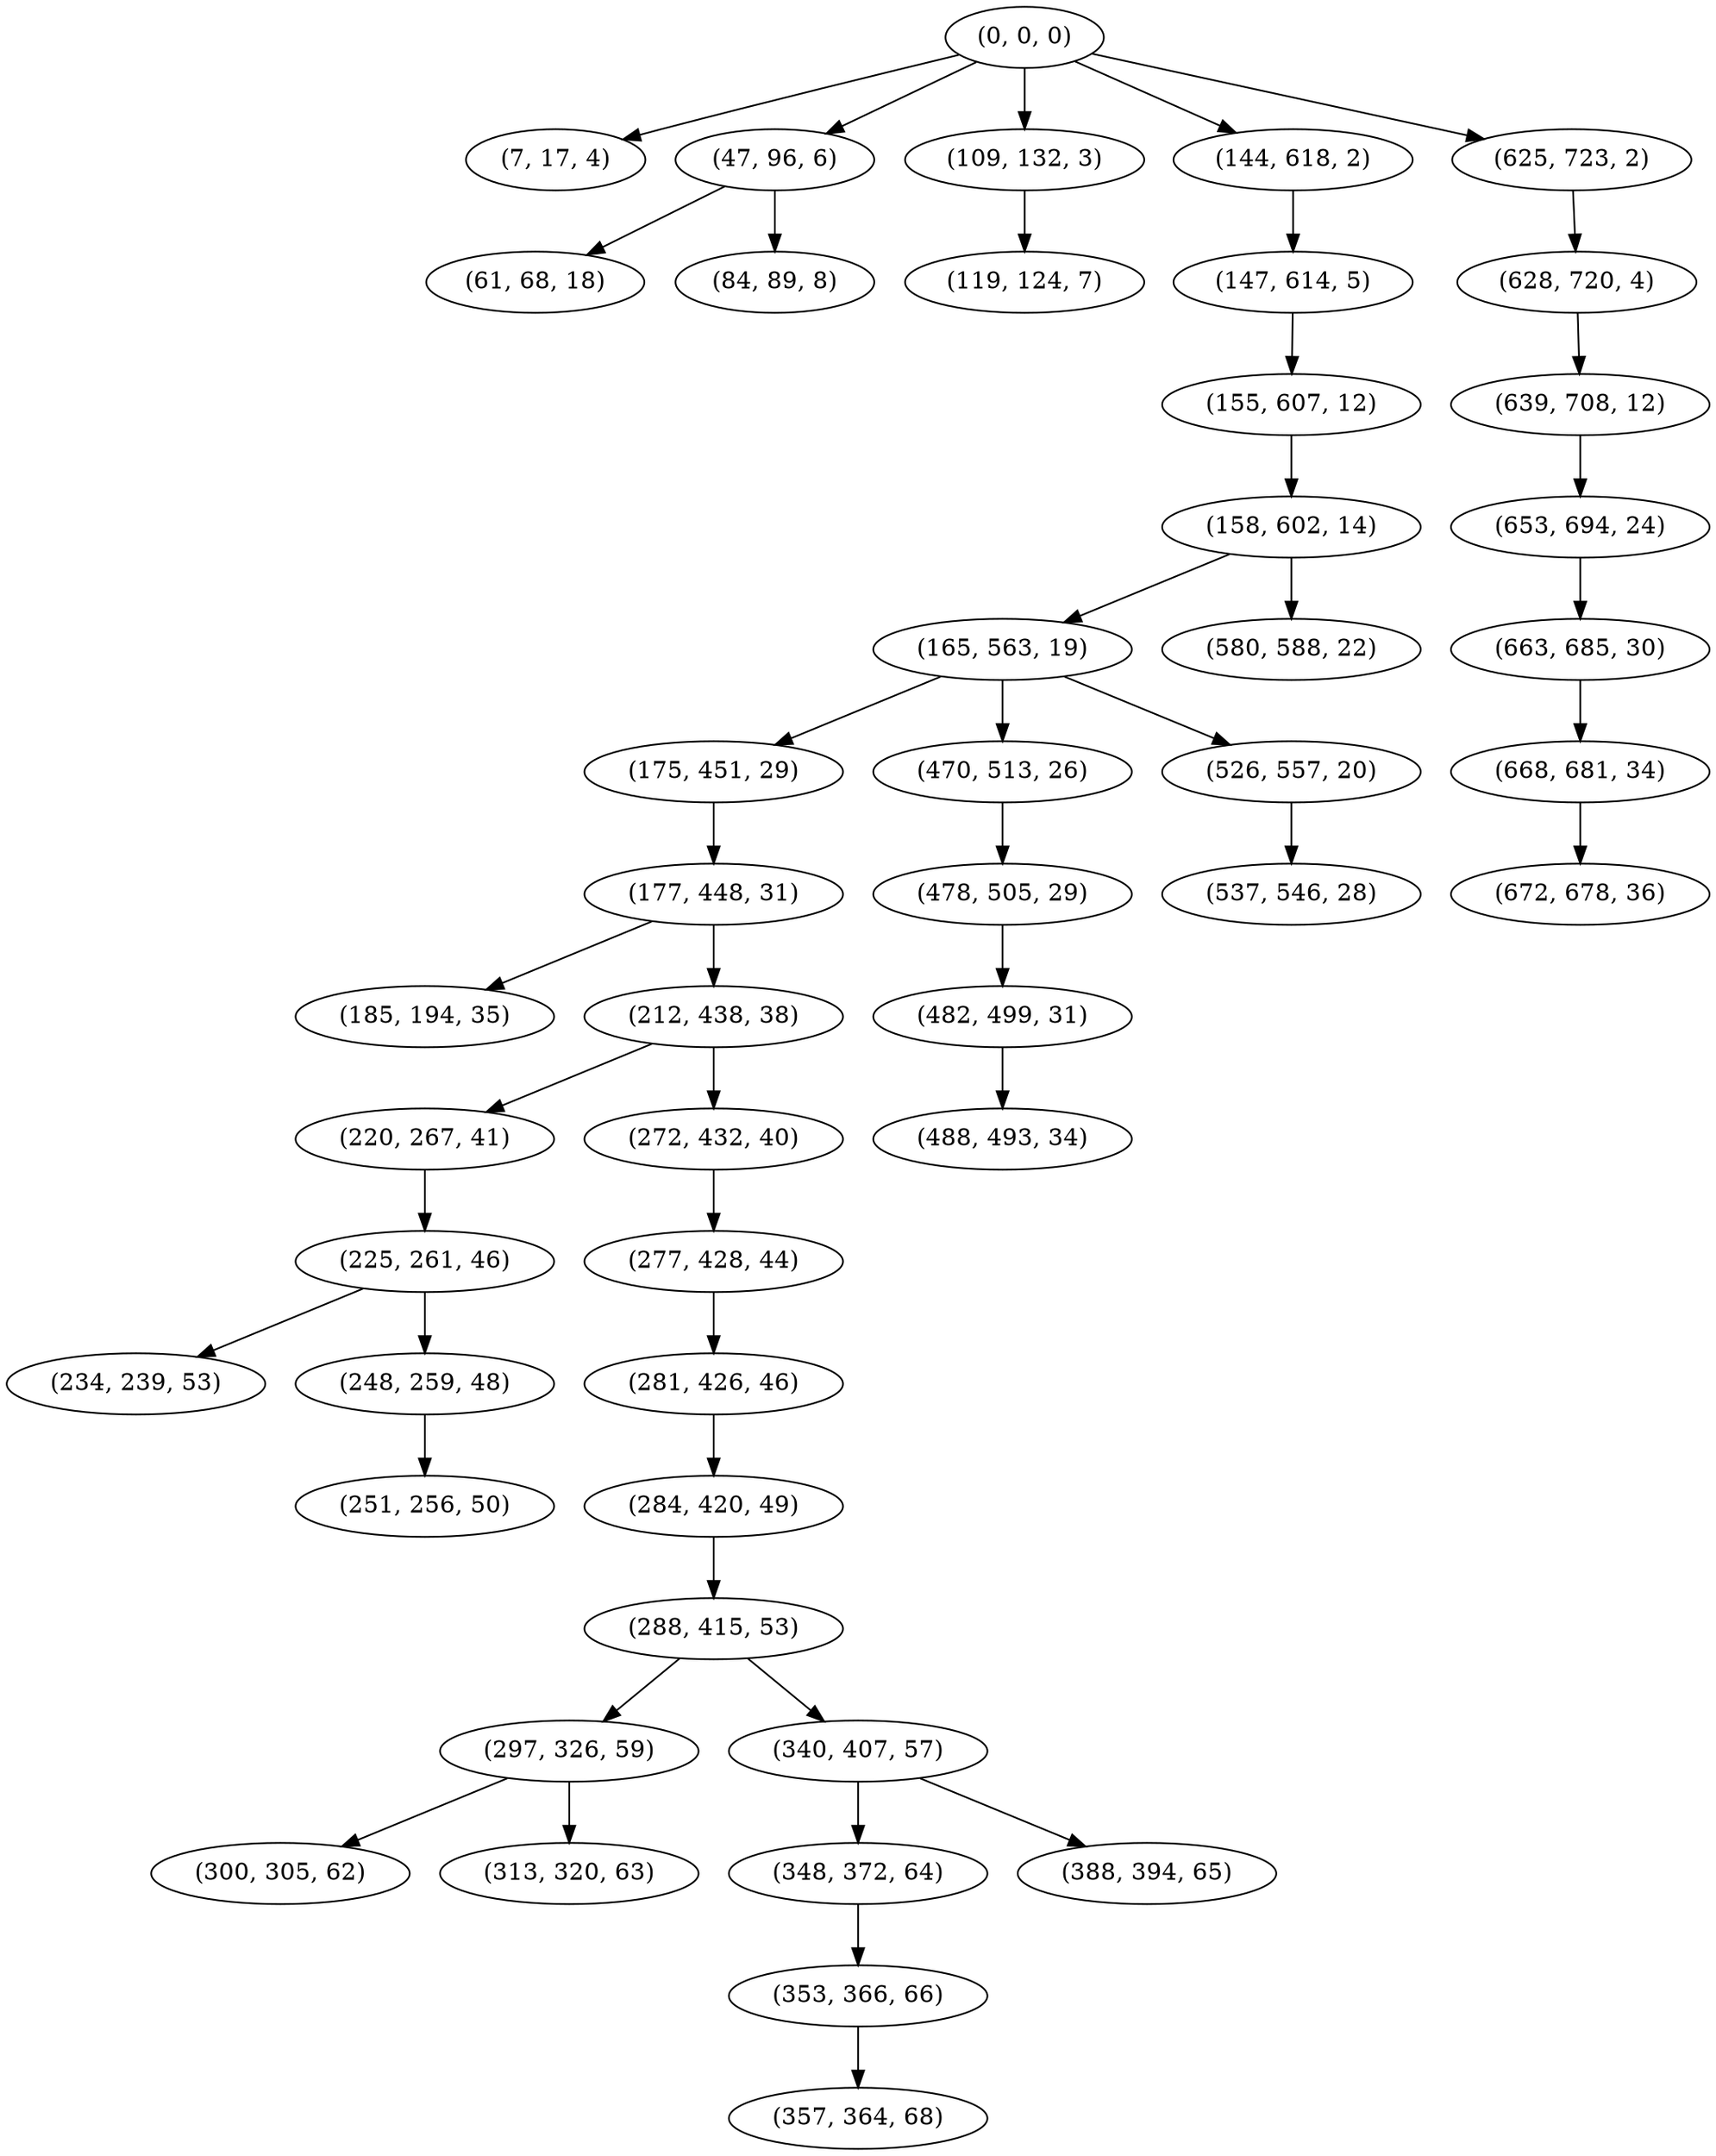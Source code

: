 digraph tree {
    "(0, 0, 0)";
    "(7, 17, 4)";
    "(47, 96, 6)";
    "(61, 68, 18)";
    "(84, 89, 8)";
    "(109, 132, 3)";
    "(119, 124, 7)";
    "(144, 618, 2)";
    "(147, 614, 5)";
    "(155, 607, 12)";
    "(158, 602, 14)";
    "(165, 563, 19)";
    "(175, 451, 29)";
    "(177, 448, 31)";
    "(185, 194, 35)";
    "(212, 438, 38)";
    "(220, 267, 41)";
    "(225, 261, 46)";
    "(234, 239, 53)";
    "(248, 259, 48)";
    "(251, 256, 50)";
    "(272, 432, 40)";
    "(277, 428, 44)";
    "(281, 426, 46)";
    "(284, 420, 49)";
    "(288, 415, 53)";
    "(297, 326, 59)";
    "(300, 305, 62)";
    "(313, 320, 63)";
    "(340, 407, 57)";
    "(348, 372, 64)";
    "(353, 366, 66)";
    "(357, 364, 68)";
    "(388, 394, 65)";
    "(470, 513, 26)";
    "(478, 505, 29)";
    "(482, 499, 31)";
    "(488, 493, 34)";
    "(526, 557, 20)";
    "(537, 546, 28)";
    "(580, 588, 22)";
    "(625, 723, 2)";
    "(628, 720, 4)";
    "(639, 708, 12)";
    "(653, 694, 24)";
    "(663, 685, 30)";
    "(668, 681, 34)";
    "(672, 678, 36)";
    "(0, 0, 0)" -> "(7, 17, 4)";
    "(0, 0, 0)" -> "(47, 96, 6)";
    "(0, 0, 0)" -> "(109, 132, 3)";
    "(0, 0, 0)" -> "(144, 618, 2)";
    "(0, 0, 0)" -> "(625, 723, 2)";
    "(47, 96, 6)" -> "(61, 68, 18)";
    "(47, 96, 6)" -> "(84, 89, 8)";
    "(109, 132, 3)" -> "(119, 124, 7)";
    "(144, 618, 2)" -> "(147, 614, 5)";
    "(147, 614, 5)" -> "(155, 607, 12)";
    "(155, 607, 12)" -> "(158, 602, 14)";
    "(158, 602, 14)" -> "(165, 563, 19)";
    "(158, 602, 14)" -> "(580, 588, 22)";
    "(165, 563, 19)" -> "(175, 451, 29)";
    "(165, 563, 19)" -> "(470, 513, 26)";
    "(165, 563, 19)" -> "(526, 557, 20)";
    "(175, 451, 29)" -> "(177, 448, 31)";
    "(177, 448, 31)" -> "(185, 194, 35)";
    "(177, 448, 31)" -> "(212, 438, 38)";
    "(212, 438, 38)" -> "(220, 267, 41)";
    "(212, 438, 38)" -> "(272, 432, 40)";
    "(220, 267, 41)" -> "(225, 261, 46)";
    "(225, 261, 46)" -> "(234, 239, 53)";
    "(225, 261, 46)" -> "(248, 259, 48)";
    "(248, 259, 48)" -> "(251, 256, 50)";
    "(272, 432, 40)" -> "(277, 428, 44)";
    "(277, 428, 44)" -> "(281, 426, 46)";
    "(281, 426, 46)" -> "(284, 420, 49)";
    "(284, 420, 49)" -> "(288, 415, 53)";
    "(288, 415, 53)" -> "(297, 326, 59)";
    "(288, 415, 53)" -> "(340, 407, 57)";
    "(297, 326, 59)" -> "(300, 305, 62)";
    "(297, 326, 59)" -> "(313, 320, 63)";
    "(340, 407, 57)" -> "(348, 372, 64)";
    "(340, 407, 57)" -> "(388, 394, 65)";
    "(348, 372, 64)" -> "(353, 366, 66)";
    "(353, 366, 66)" -> "(357, 364, 68)";
    "(470, 513, 26)" -> "(478, 505, 29)";
    "(478, 505, 29)" -> "(482, 499, 31)";
    "(482, 499, 31)" -> "(488, 493, 34)";
    "(526, 557, 20)" -> "(537, 546, 28)";
    "(625, 723, 2)" -> "(628, 720, 4)";
    "(628, 720, 4)" -> "(639, 708, 12)";
    "(639, 708, 12)" -> "(653, 694, 24)";
    "(653, 694, 24)" -> "(663, 685, 30)";
    "(663, 685, 30)" -> "(668, 681, 34)";
    "(668, 681, 34)" -> "(672, 678, 36)";
}
